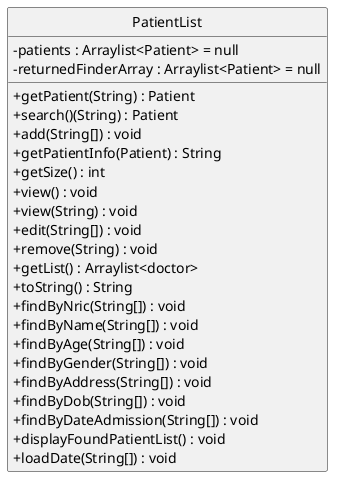 @startuml
hide circle
skinparam classAttributeIconSize 0
class PatientList {
-patients : Arraylist<Patient> = null
-returnedFinderArray : Arraylist<Patient> = null
+getPatient(String) : Patient
+search()(String) : Patient
+add(String[]) : void
+getPatientInfo(Patient) : String
+getSize() : int
+view() : void
+view(String) : void
+edit(String[]) : void
+remove(String) : void
+getList() : Arraylist<doctor>
+toString() : String
+findByNric(String[]) : void
+findByName(String[]) : void
+findByAge(String[]) : void
+findByGender(String[]) : void
+findByAddress(String[]) : void
+findByDob(String[]) : void
+findByDateAdmission(String[]) : void
+displayFoundPatientList() : void
+loadDate(String[]) : void
}

@enduml
